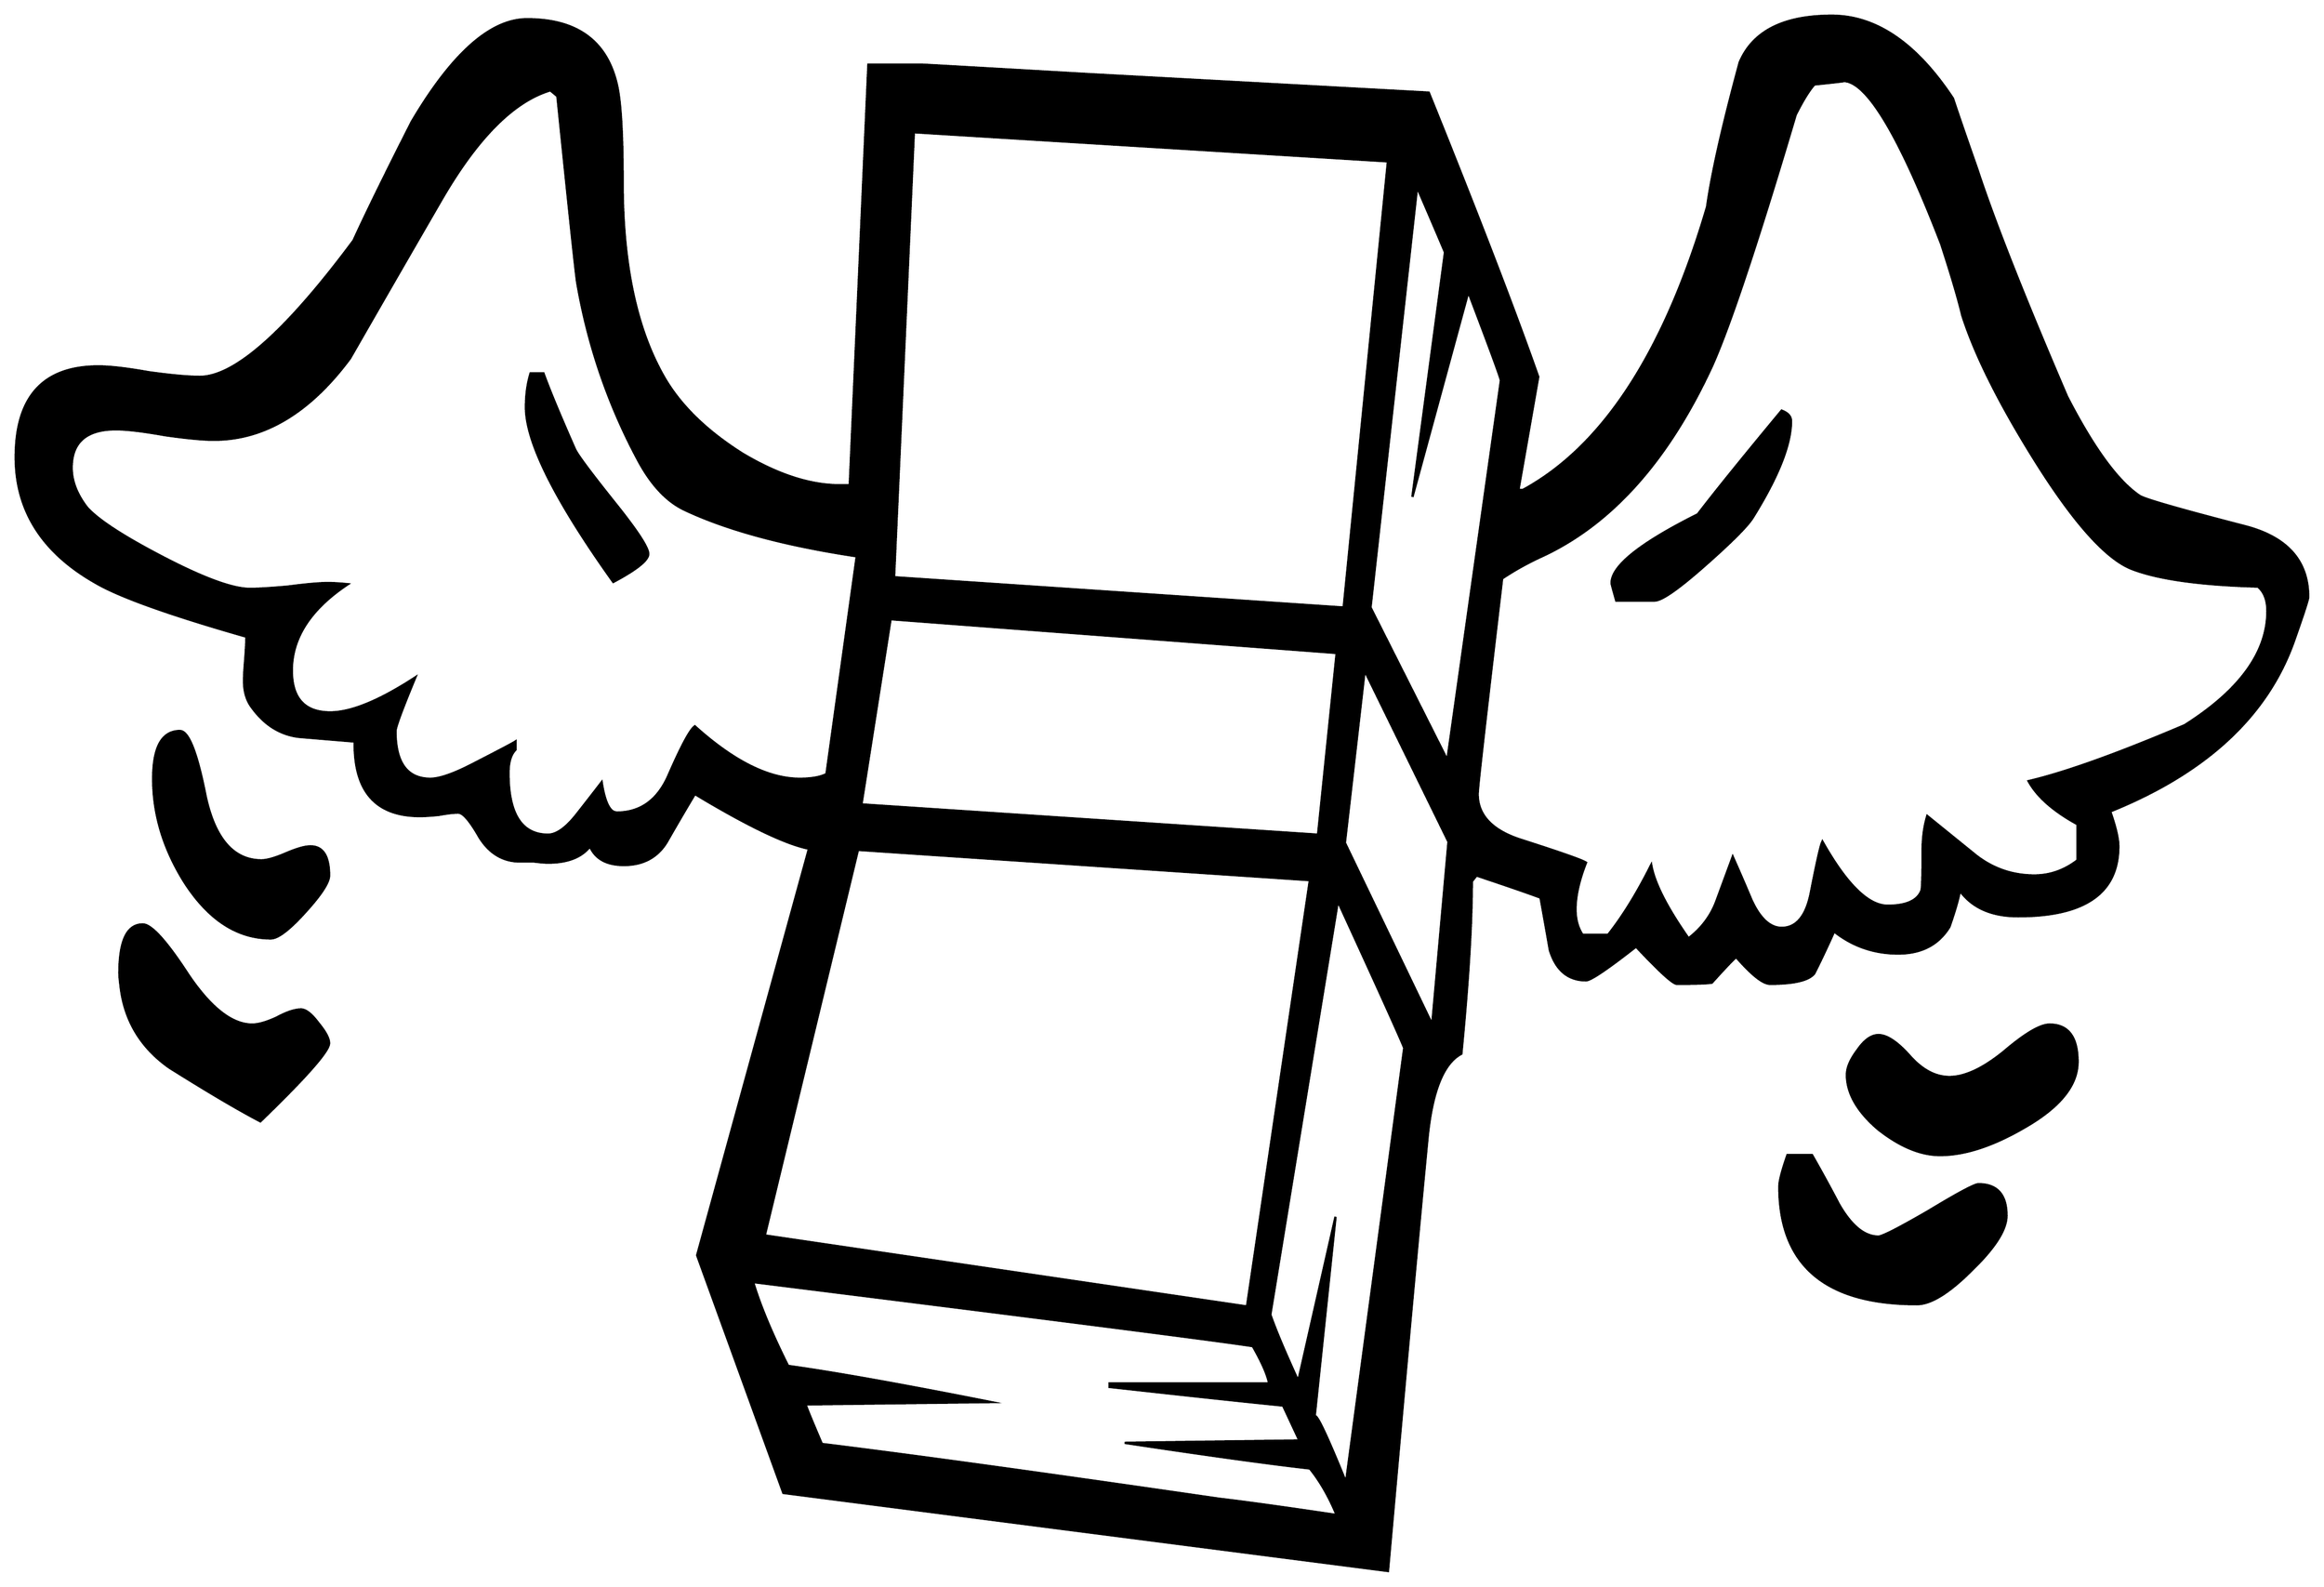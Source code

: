 


\begin{tikzpicture}[y=0.80pt, x=0.80pt, yscale=-1.0, xscale=1.0, inner sep=0pt, outer sep=0pt]
\begin{scope}[shift={(100.0,1771.0)},nonzero rule]
  \path[draw=.,fill=.,line width=1.600pt] (1852.0,-417.0) ..
    controls (1852.0,-397.0) and (1837.0,-378.333) ..
    (1807.0,-361.0) .. controls (1779.667,-345.0) and
    (1755.333,-337.0) .. (1734.0,-337.0) .. controls
    (1717.333,-337.0) and (1699.667,-344.333) .. (1681.0,-359.0) ..
    controls (1663.0,-374.333) and (1654.0,-390.0) ..
    (1654.0,-406.0) .. controls (1654.0,-412.0) and
    (1657.0,-419.0) .. (1663.0,-427.0) .. controls
    (1669.0,-435.667) and (1675.0,-440.0) .. (1681.0,-440.0) ..
    controls (1688.333,-440.0) and (1697.333,-434.0) ..
    (1708.0,-422.0) .. controls (1718.667,-410.0) and
    (1730.0,-404.0) .. (1742.0,-404.0) .. controls
    (1755.333,-404.0) and (1771.0,-411.333) .. (1789.0,-426.0) ..
    controls (1807.0,-441.333) and (1820.0,-449.0) ..
    (1828.0,-449.0) .. controls (1844.0,-449.0) and
    (1852.0,-438.333) .. (1852.0,-417.0) -- cycle(1791.0,-285.0)
    .. controls (1791.0,-273.0) and (1781.0,-257.333) ..
    (1761.0,-238.0) .. controls (1741.667,-218.667) and
    (1726.0,-209.0) .. (1714.0,-209.0) .. controls
    (1635.333,-209.0) and (1596.0,-242.667) .. (1596.0,-310.0) ..
    controls (1596.0,-314.667) and (1598.333,-323.667) ..
    (1603.0,-337.0) -- (1624.0,-337.0) .. controls
    (1632.0,-323.0) and (1639.667,-309.0) .. (1647.0,-295.0) ..
    controls (1657.667,-276.333) and (1669.0,-267.0) ..
    (1681.0,-267.0) .. controls (1684.333,-267.0) and
    (1698.667,-274.333) .. (1724.0,-289.0) .. controls
    (1749.333,-304.333) and (1763.667,-312.0) .. (1767.0,-312.0) ..
    controls (1783.0,-312.0) and (1791.0,-303.0) ..
    (1791.0,-285.0) -- cycle(2050.0,-816.0) .. controls
    (2050.0,-814.0) and (2046.0,-801.667) .. (2038.0,-779.0) ..
    controls (2015.333,-714.333) and (1962.667,-665.333) ..
    (1880.0,-632.0) .. controls (1884.667,-618.667) and
    (1887.0,-608.667) .. (1887.0,-602.0) .. controls
    (1887.0,-562.0) and (1858.333,-542.0) .. (1801.0,-542.0) ..
    controls (1778.333,-542.0) and (1761.667,-549.333) ..
    (1751.0,-564.0) .. controls (1749.667,-556.667) and
    (1746.667,-546.333) .. (1742.0,-533.0) .. controls
    (1732.667,-517.667) and (1718.0,-510.0) .. (1698.0,-510.0) ..
    controls (1677.333,-510.0) and (1659.0,-516.333) ..
    (1643.0,-529.0) .. controls (1637.667,-517.0) and
    (1632.0,-505.0) .. (1626.0,-493.0) .. controls
    (1621.333,-487.0) and (1608.667,-484.0) .. (1588.0,-484.0) ..
    controls (1582.0,-484.0) and (1572.333,-491.667) ..
    (1559.0,-507.0) .. controls (1557.667,-506.333) and
    (1550.667,-499.0) .. (1538.0,-485.0) .. controls
    (1534.0,-484.333) and (1524.0,-484.0) .. (1508.0,-484.0) ..
    controls (1504.667,-484.0) and (1493.0,-494.667) ..
    (1473.0,-516.0) .. controls (1448.333,-496.667) and
    (1434.0,-487.0) .. (1430.0,-487.0) .. controls
    (1414.667,-487.0) and (1404.333,-495.667) .. (1399.0,-513.0) ..
    controls (1396.333,-528.333) and (1393.667,-543.333) ..
    (1391.0,-558.0) .. controls (1380.333,-562.0) and
    (1362.0,-568.333) .. (1336.0,-577.0) -- (1332.0,-572.0) ..
    controls (1332.0,-535.333) and (1329.0,-486.0) ..
    (1323.0,-424.0) .. controls (1307.667,-416.0) and
    (1298.0,-392.0) .. (1294.0,-352.0) .. controls
    (1286.0,-269.333) and (1274.667,-145.333) .. (1260.0,20.0) --
    (741.0,-47.0) -- (667.0,-251.0) -- (763.0,-600.0) ..
    controls (743.0,-604.0) and (710.333,-619.667) .. (665.0,-647.0)
    .. controls (657.0,-633.667) and (649.0,-620.0) ..
    (641.0,-606.0) .. controls (633.0,-592.667) and (620.667,-586.0)
    .. (604.0,-586.0) .. controls (589.333,-586.0) and
    (579.667,-591.333) .. (575.0,-602.0) .. controls (567.667,-592.667)
    and (555.667,-588.0) .. (539.0,-588.0) .. controls
    (536.333,-588.0) and (532.333,-588.333) .. (527.0,-589.0) ..
    controls (521.667,-589.0) and (517.667,-589.0) .. (515.0,-589.0)
    .. controls (500.333,-589.0) and (488.667,-596.0) ..
    (480.0,-610.0) .. controls (472.0,-624.0) and (466.0,-631.0)
    .. (462.0,-631.0) .. controls (458.0,-631.0) and
    (452.333,-630.333) .. (445.0,-629.0) .. controls (438.333,-628.333)
    and (433.0,-628.0) .. (429.0,-628.0) .. controls
    (391.0,-628.0) and (372.333,-649.333) .. (373.0,-692.0) ..
    controls (357.0,-693.333) and (341.0,-694.667) .. (325.0,-696.0)
    .. controls (309.0,-698.0) and (295.667,-706.333) ..
    (285.0,-721.0) .. controls (280.333,-727.0) and (278.0,-734.667)
    .. (278.0,-744.0) .. controls (278.0,-748.0) and
    (278.333,-754.0) .. (279.0,-762.0) .. controls (279.667,-770.667)
    and (280.0,-777.333) .. (280.0,-782.0) .. controls
    (214.667,-800.667) and (171.667,-816.0) .. (151.0,-828.0) ..
    controls (105.0,-854.0) and (82.0,-890.0) .. (82.0,-936.0)
    .. controls (82.0,-988.0) and (105.667,-1014.0) ..
    (153.0,-1014.0) .. controls (163.0,-1014.0) and
    (177.333,-1012.333) .. (196.0,-1009.0) .. controls
    (215.333,-1006.333) and (230.0,-1005.0) .. (240.0,-1005.0) ..
    controls (270.0,-1005.0) and (314.0,-1044.0) ..
    (372.0,-1122.0) .. controls (382.667,-1145.333) and
    (399.333,-1179.333) .. (422.0,-1224.0) .. controls
    (456.667,-1282.667) and (489.667,-1312.0) .. (521.0,-1312.0) ..
    controls (563.667,-1312.0) and (589.333,-1293.333) ..
    (598.0,-1256.0) .. controls (601.333,-1242.0) and
    (603.0,-1214.0) .. (603.0,-1172.0) .. controls
    (603.0,-1101.333) and (615.0,-1045.333) .. (639.0,-1004.0) ..
    controls (653.0,-980.0) and (675.333,-958.333) .. (706.0,-939.0)
    .. controls (737.333,-920.333) and (766.0,-911.333) ..
    (792.0,-912.0) -- (798.0,-912.0) -- (814.0,-1273.0) --
    (860.0,-1273.0) .. controls (861.333,-1273.0) and
    (908.333,-1270.333) .. (1001.0,-1265.0) -- (1295.0,-1249.0) ..
    controls (1337.0,-1145.0) and (1368.333,-1063.667) ..
    (1389.0,-1005.0) -- (1372.0,-908.0) -- (1376.0,-908.0) ..
    controls (1444.667,-945.333) and (1497.333,-1026.333) ..
    (1534.0,-1151.0) .. controls (1538.0,-1179.667) and
    (1547.333,-1221.0) .. (1562.0,-1275.0) .. controls
    (1573.333,-1301.667) and (1599.667,-1315.0) .. (1641.0,-1315.0) ..
    controls (1679.0,-1315.0) and (1713.667,-1291.333) ..
    (1745.0,-1244.0) .. controls (1750.333,-1228.0) and
    (1757.333,-1207.667) .. (1766.0,-1183.0) .. controls
    (1780.667,-1138.333) and (1806.333,-1073.333) .. (1843.0,-988.0) ..
    controls (1865.667,-944.0) and (1886.333,-915.667) ..
    (1905.0,-903.0) .. controls (1908.333,-900.333) and
    (1938.333,-891.667) .. (1995.0,-877.0) .. controls
    (2031.667,-867.667) and (2050.0,-847.333) .. (2050.0,-816.0) --
    cycle(351.0,-577.0) .. controls (351.0,-571.0) and
    (344.0,-560.333) .. (330.0,-545.0) .. controls (316.667,-530.333)
    and (307.0,-523.0) .. (301.0,-523.0) .. controls
    (272.333,-523.0) and (247.667,-539.0) .. (227.0,-571.0) ..
    controls (209.0,-599.667) and (200.0,-629.333) .. (200.0,-660.0)
    .. controls (200.0,-687.333) and (207.667,-701.0) ..
    (223.0,-701.0) .. controls (230.333,-701.0) and (237.667,-682.333)
    .. (245.0,-645.0) .. controls (253.0,-608.333) and
    (269.0,-590.0) .. (293.0,-590.0) .. controls (297.667,-590.0)
    and (304.667,-592.0) .. (314.0,-596.0) .. controls
    (323.333,-600.0) and (330.333,-602.0) .. (335.0,-602.0) ..
    controls (345.667,-602.0) and (351.0,-593.667) .. (351.0,-577.0)
    -- cycle(351.0,-433.0) .. controls (351.0,-426.333) and
    (331.333,-404.0) .. (292.0,-366.0) .. controls (274.0,-375.333)
    and (248.0,-390.667) .. (214.0,-412.0) .. controls
    (189.333,-429.333) and (175.333,-452.667) .. (172.0,-482.0) ..
    controls (171.333,-487.333) and (171.0,-491.0) .. (171.0,-493.0)
    .. controls (171.0,-521.0) and (177.667,-535.0) ..
    (191.0,-535.0) .. controls (198.333,-535.0) and (211.333,-520.667)
    .. (230.0,-492.0) .. controls (249.333,-463.333) and
    (267.667,-449.0) .. (285.0,-449.0) .. controls (290.333,-449.0)
    and (297.333,-451.0) .. (306.0,-455.0) .. controls
    (314.667,-459.667) and (321.667,-462.0) .. (327.0,-462.0) ..
    controls (331.0,-462.0) and (336.0,-458.0) .. (342.0,-450.0)
    .. controls (348.0,-442.667) and (351.0,-437.0) ..
    (351.0,-433.0) -- cycle(2015.0,-804.0) .. controls
    (2015.0,-813.333) and (2012.333,-820.333) .. (2007.0,-825.0) ..
    controls (1957.667,-826.333) and (1921.667,-831.333) ..
    (1899.0,-840.0) .. controls (1876.333,-848.667) and
    (1847.667,-881.0) .. (1813.0,-937.0) .. controls
    (1783.667,-984.333) and (1763.667,-1024.667) .. (1753.0,-1058.0) ..
    controls (1749.667,-1072.0) and (1743.667,-1092.333) ..
    (1735.0,-1119.0) .. controls (1699.0,-1212.333) and
    (1671.0,-1259.0) .. (1651.0,-1259.0) .. controls
    (1653.667,-1259.0) and (1645.333,-1258.0) .. (1626.0,-1256.0) ..
    controls (1621.333,-1250.667) and (1616.0,-1242.0) ..
    (1610.0,-1230.0) .. controls (1577.333,-1120.0) and
    (1553.333,-1048.0) .. (1538.0,-1014.0) .. controls
    (1500.0,-932.0) and (1450.667,-877.333) .. (1390.0,-850.0) ..
    controls (1378.667,-844.667) and (1368.0,-838.667) ..
    (1358.0,-832.0) .. controls (1344.0,-714.0) and
    (1337.0,-652.333) .. (1337.0,-647.0) .. controls
    (1337.0,-629.0) and (1349.0,-616.0) .. (1373.0,-608.0) ..
    controls (1408.333,-596.667) and (1427.333,-590.0) ..
    (1430.0,-588.0) .. controls (1424.0,-572.667) and
    (1421.0,-559.333) .. (1421.0,-548.0) .. controls
    (1421.0,-539.333) and (1423.0,-532.0) .. (1427.0,-526.0) --
    (1449.0,-526.0) .. controls (1461.667,-542.0) and
    (1474.0,-562.0) .. (1486.0,-586.0) .. controls
    (1488.667,-570.667) and (1499.333,-549.667) .. (1518.0,-523.0) ..
    controls (1529.333,-531.667) and (1537.333,-542.333) ..
    (1542.0,-555.0) .. controls (1546.667,-567.667) and
    (1551.333,-580.333) .. (1556.0,-593.0) .. controls
    (1561.333,-581.0) and (1566.667,-568.667) .. (1572.0,-556.0) ..
    controls (1579.333,-540.0) and (1588.0,-532.0) ..
    (1598.0,-532.0) .. controls (1610.667,-532.0) and
    (1619.0,-542.0) .. (1623.0,-562.0) .. controls
    (1628.333,-589.333) and (1631.667,-604.0) .. (1633.0,-606.0) ..
    controls (1653.667,-569.333) and (1672.333,-551.0) ..
    (1689.0,-551.0) .. controls (1705.0,-551.0) and
    (1714.667,-555.333) .. (1718.0,-564.0) .. controls
    (1718.667,-566.0) and (1719.0,-577.333) .. (1719.0,-598.0) ..
    controls (1719.0,-609.333) and (1720.333,-619.333) ..
    (1723.0,-628.0) .. controls (1737.0,-616.667) and
    (1751.0,-605.333) .. (1765.0,-594.0) .. controls
    (1779.667,-582.667) and (1796.333,-577.0) .. (1815.0,-577.0) ..
    controls (1828.333,-577.0) and (1840.667,-581.333) ..
    (1852.0,-590.0) -- (1852.0,-621.0) .. controls
    (1831.333,-632.333) and (1817.333,-644.667) .. (1810.0,-658.0) ..
    controls (1841.333,-665.333) and (1886.0,-681.333) ..
    (1944.0,-706.0) .. controls (1991.333,-736.0) and
    (2015.0,-768.667) .. (2015.0,-804.0) -- cycle(1357.0,-1002.0)
    .. controls (1356.333,-1005.333) and (1347.0,-1030.667) ..
    (1329.0,-1078.0) -- (1281.0,-902.0) -- (1309.0,-1112.0) ..
    controls (1303.667,-1124.667) and (1295.667,-1143.333) ..
    (1285.0,-1168.0) -- (1245.0,-807.0) -- (1311.0,-676.0) --
    (1357.0,-1002.0) -- cycle(1260.0,-1190.0) -- (853.0,-1215.0)
    -- (836.0,-833.0) -- (1222.0,-807.0) -- (1260.0,-1190.0) --
    cycle(1312.0,-606.0) -- (1240.0,-753.0) -- (1223.0,-605.0)
    -- (1298.0,-449.0) -- (1312.0,-606.0) --
    cycle(1216.0,-768.0) -- (833.0,-797.0) -- (808.0,-638.0) --
    (1200.0,-612.0) -- (1216.0,-768.0) -- cycle(1274.0,-429.0)
    .. controls (1270.0,-439.0) and (1251.0,-481.0) ..
    (1217.0,-555.0) -- (1159.0,-200.0) .. controls
    (1163.667,-186.667) and (1171.667,-167.667) .. (1183.0,-143.0) --
    (1215.0,-284.0) -- (1197.0,-112.0) .. controls
    (1197.667,-117.333) and (1206.667,-98.667) .. (1224.0,-56.0) --
    (1274.0,-429.0) -- cycle(804.0,-851.0) .. controls
    (742.0,-860.333) and (692.667,-873.667) .. (656.0,-891.0) ..
    controls (640.667,-898.333) and (627.333,-912.667) .. (616.0,-934.0)
    .. controls (590.667,-981.333) and (573.333,-1032.0) ..
    (564.0,-1086.0) .. controls (562.667,-1094.667) and
    (557.0,-1148.0) .. (547.0,-1246.0) -- (541.0,-1251.0) ..
    controls (509.667,-1241.667) and (478.667,-1210.667) ..
    (448.0,-1158.0) .. controls (421.333,-1112.0) and
    (395.0,-1066.333) .. (369.0,-1021.0) .. controls
    (334.333,-974.333) and (295.333,-951.0) .. (252.0,-951.0) ..
    controls (242.667,-951.0) and (228.667,-952.333) .. (210.0,-955.0)
    .. controls (191.333,-958.333) and (177.333,-960.0) ..
    (168.0,-960.0) .. controls (142.667,-960.0) and (130.0,-949.0)
    .. (130.0,-927.0) .. controls (130.0,-915.667) and
    (134.333,-904.333) .. (143.0,-893.0) .. controls (152.333,-882.333)
    and (174.333,-868.0) .. (209.0,-850.0) .. controls
    (243.667,-832.0) and (268.333,-823.0) .. (283.0,-823.0) ..
    controls (290.333,-823.0) and (301.333,-823.667) .. (316.0,-825.0)
    .. controls (331.333,-827.0) and (342.667,-828.0) ..
    (350.0,-828.0) .. controls (354.667,-828.0) and (360.333,-827.667)
    .. (367.0,-827.0) .. controls (335.0,-805.667) and
    (319.0,-781.0) .. (319.0,-753.0) .. controls (319.0,-729.0)
    and (330.0,-717.0) .. (352.0,-717.0) .. controls
    (370.0,-717.0) and (394.333,-727.0) .. (425.0,-747.0) ..
    controls (413.667,-719.667) and (408.0,-704.333) .. (408.0,-701.0)
    .. controls (408.0,-673.667) and (418.0,-660.0) ..
    (438.0,-660.0) .. controls (446.0,-660.0) and (458.333,-664.333)
    .. (475.0,-673.0) .. controls (498.333,-685.0) and
    (510.333,-691.333) .. (511.0,-692.0) -- (511.0,-685.0) ..
    controls (507.0,-681.0) and (505.0,-674.333) .. (505.0,-665.0)
    .. controls (505.0,-629.667) and (516.333,-612.0) ..
    (539.0,-612.0) .. controls (546.333,-612.0) and (554.667,-618.0)
    .. (564.0,-630.0) .. controls (571.333,-639.333) and
    (578.333,-648.333) .. (585.0,-657.0) .. controls (587.667,-639.667)
    and (592.0,-631.0) .. (598.0,-631.0) .. controls
    (618.0,-631.0) and (632.667,-641.333) .. (642.0,-662.0) ..
    controls (653.333,-688.0) and (661.0,-702.333) .. (665.0,-705.0)
    .. controls (698.333,-675.0) and (728.333,-660.0) ..
    (755.0,-660.0) .. controls (765.0,-660.0) and (772.667,-661.333)
    .. (778.0,-664.0) -- (804.0,-851.0) -- cycle(1193.0,-573.0)
    -- (805.0,-599.0) -- (725.0,-268.0) -- (1139.0,-207.0) --
    (1193.0,-573.0) -- cycle(1216.0,-28.0) .. controls
    (1209.333,-44.0) and (1201.667,-57.333) .. (1193.0,-68.0) ..
    controls (1157.667,-72.0) and (1104.667,-79.333) .. (1034.0,-90.0)
    -- (1184.0,-92.0) -- (1170.0,-122.0) .. controls
    (1136.667,-125.333) and (1087.0,-130.667) .. (1021.0,-138.0) --
    (1021.0,-141.0) -- (1158.0,-141.0) .. controls
    (1156.667,-148.333) and (1152.0,-159.0) .. (1144.0,-173.0) ..
    controls (1114.0,-177.667) and (971.0,-196.0) ..
    (715.0,-228.0) .. controls (721.0,-208.0) and (731.0,-184.0)
    .. (745.0,-156.0) .. controls (783.667,-150.667) and
    (841.667,-140.333) .. (919.0,-125.0) -- (760.0,-123.0) ..
    controls (761.333,-119.0) and (766.0,-107.667) .. (774.0,-89.0)
    .. controls (850.0,-79.667) and (963.667,-64.0) ..
    (1115.0,-42.0) .. controls (1137.667,-39.333) and (1171.333,-34.667)
    .. (1216.0,-28.0) -- cycle(1606.0,-967.0) .. controls
    (1606.0,-947.0) and (1595.0,-919.333) .. (1573.0,-884.0) ..
    controls (1568.333,-876.667) and (1554.667,-863.0) ..
    (1532.0,-843.0) .. controls (1509.333,-823.0) and
    (1495.0,-813.0) .. (1489.0,-813.0) -- (1456.0,-813.0) ..
    controls (1453.333,-822.333) and (1452.0,-827.333) ..
    (1452.0,-828.0) .. controls (1452.0,-842.667) and
    (1476.667,-862.333) .. (1526.0,-887.0) .. controls
    (1541.333,-907.0) and (1565.333,-936.667) .. (1598.0,-976.0) ..
    controls (1603.333,-974.0) and (1606.0,-971.0) ..
    (1606.0,-967.0) -- cycle(625.0,-853.0) .. controls
    (625.0,-847.667) and (615.0,-839.667) .. (595.0,-829.0) ..
    controls (545.0,-899.0) and (520.0,-949.0) .. (520.0,-979.0)
    .. controls (520.0,-989.667) and (521.333,-999.333) ..
    (524.0,-1008.0) -- (535.0,-1008.0) .. controls
    (540.333,-993.333) and (549.333,-971.667) .. (562.0,-943.0) ..
    controls (564.0,-938.333) and (575.667,-922.667) .. (597.0,-896.0)
    .. controls (615.667,-872.667) and (625.0,-858.333) ..
    (625.0,-853.0) -- cycle;
\end{scope}

\end{tikzpicture}

